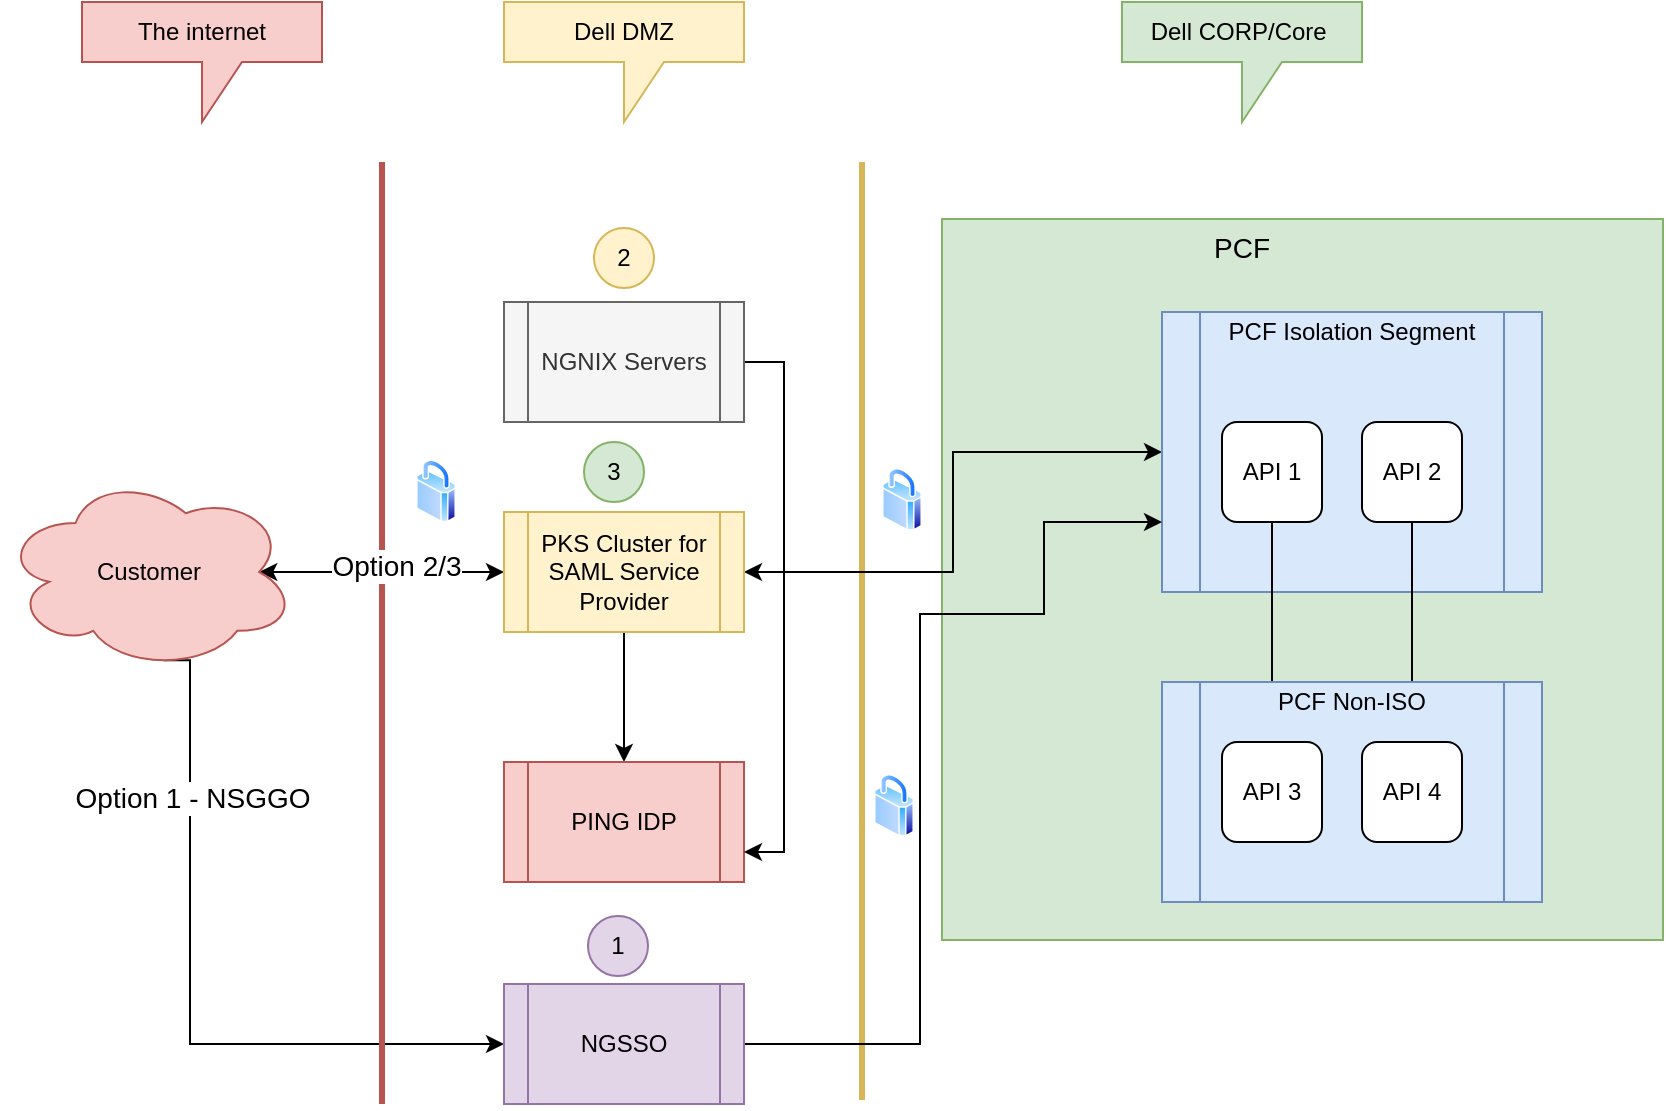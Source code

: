 <mxfile version="14.3.0" type="github">
  <diagram id="ACFHJaDp0CCpu47aHDbk" name="Page-1">
    <mxGraphModel dx="1422" dy="737" grid="0" gridSize="10" guides="1" tooltips="1" connect="1" arrows="1" fold="1" page="1" pageScale="1" pageWidth="850" pageHeight="1100" math="0" shadow="0">
      <root>
        <mxCell id="0" />
        <mxCell id="1" parent="0" />
        <mxCell id="2gQc0NYOQKcEP8dJCD8I-3" value="" style="whiteSpace=wrap;html=1;aspect=fixed;fillColor=#d5e8d4;strokeColor=#82b366;" vertex="1" parent="1">
          <mxGeometry x="480" y="148.5" width="360.5" height="360.5" as="geometry" />
        </mxCell>
        <mxCell id="2gQc0NYOQKcEP8dJCD8I-4" value="" style="edgeStyle=orthogonalEdgeStyle;rounded=0;orthogonalLoop=1;jettySize=auto;html=1;strokeWidth=1;exitX=0.875;exitY=0.5;exitDx=0;exitDy=0;exitPerimeter=0;startArrow=classic;startFill=1;" edge="1" parent="1" source="2gQc0NYOQKcEP8dJCD8I-5" target="2gQc0NYOQKcEP8dJCD8I-9">
          <mxGeometry relative="1" as="geometry" />
        </mxCell>
        <mxCell id="2gQc0NYOQKcEP8dJCD8I-42" style="edgeStyle=orthogonalEdgeStyle;rounded=0;orthogonalLoop=1;jettySize=auto;html=1;exitX=0.55;exitY=0.95;exitDx=0;exitDy=0;exitPerimeter=0;entryX=0;entryY=0.5;entryDx=0;entryDy=0;" edge="1" parent="1" source="2gQc0NYOQKcEP8dJCD8I-5" target="2gQc0NYOQKcEP8dJCD8I-41">
          <mxGeometry relative="1" as="geometry">
            <mxPoint x="244" y="567" as="targetPoint" />
            <Array as="points">
              <mxPoint x="104" y="561" />
            </Array>
          </mxGeometry>
        </mxCell>
        <mxCell id="2gQc0NYOQKcEP8dJCD8I-50" value="&lt;font style=&quot;font-size: 14px&quot;&gt;Option 1 - NSGGO&lt;/font&gt;" style="edgeLabel;html=1;align=center;verticalAlign=middle;resizable=0;points=[];" vertex="1" connectable="0" parent="2gQc0NYOQKcEP8dJCD8I-42">
          <mxGeometry x="-0.549" y="1" relative="1" as="geometry">
            <mxPoint as="offset" />
          </mxGeometry>
        </mxCell>
        <mxCell id="2gQc0NYOQKcEP8dJCD8I-5" value="Customer" style="ellipse;shape=cloud;whiteSpace=wrap;html=1;fillColor=#f8cecc;strokeColor=#b85450;" vertex="1" parent="1">
          <mxGeometry x="10" y="276" width="147" height="98" as="geometry" />
        </mxCell>
        <mxCell id="2gQc0NYOQKcEP8dJCD8I-6" value="" style="endArrow=none;html=1;strokeWidth=3;fillColor=#f8cecc;strokeColor=#b85450;" edge="1" parent="1">
          <mxGeometry width="50" height="50" relative="1" as="geometry">
            <mxPoint x="200" y="591" as="sourcePoint" />
            <mxPoint x="200" y="120" as="targetPoint" />
          </mxGeometry>
        </mxCell>
        <mxCell id="2gQc0NYOQKcEP8dJCD8I-51" value="&lt;font style=&quot;font-size: 14px&quot;&gt;Option 2/3&lt;/font&gt;" style="edgeLabel;html=1;align=center;verticalAlign=middle;resizable=0;points=[];" vertex="1" connectable="0" parent="2gQc0NYOQKcEP8dJCD8I-6">
          <mxGeometry x="0.142" y="-7" relative="1" as="geometry">
            <mxPoint as="offset" />
          </mxGeometry>
        </mxCell>
        <mxCell id="2gQc0NYOQKcEP8dJCD8I-7" value="" style="endArrow=none;html=1;strokeWidth=3;fillColor=#fff2cc;strokeColor=#d6b656;" edge="1" parent="1">
          <mxGeometry width="50" height="50" relative="1" as="geometry">
            <mxPoint x="440" y="589" as="sourcePoint" />
            <mxPoint x="440" y="120" as="targetPoint" />
          </mxGeometry>
        </mxCell>
        <mxCell id="2gQc0NYOQKcEP8dJCD8I-8" style="edgeStyle=orthogonalEdgeStyle;rounded=0;orthogonalLoop=1;jettySize=auto;html=1;strokeWidth=1;startArrow=classic;startFill=1;entryX=0;entryY=0.5;entryDx=0;entryDy=0;" edge="1" parent="1" source="2gQc0NYOQKcEP8dJCD8I-9" target="2gQc0NYOQKcEP8dJCD8I-11">
          <mxGeometry relative="1" as="geometry">
            <mxPoint x="528" y="325" as="targetPoint" />
          </mxGeometry>
        </mxCell>
        <mxCell id="2gQc0NYOQKcEP8dJCD8I-29" value="" style="edgeStyle=orthogonalEdgeStyle;rounded=0;orthogonalLoop=1;jettySize=auto;html=1;" edge="1" parent="1" source="2gQc0NYOQKcEP8dJCD8I-9" target="2gQc0NYOQKcEP8dJCD8I-28">
          <mxGeometry relative="1" as="geometry" />
        </mxCell>
        <mxCell id="2gQc0NYOQKcEP8dJCD8I-9" value="PKS Cluster for SAML Service Provider" style="shape=process;whiteSpace=wrap;html=1;backgroundOutline=1;fillColor=#fff2cc;strokeColor=#d6b656;" vertex="1" parent="1">
          <mxGeometry x="261" y="295" width="120" height="60" as="geometry" />
        </mxCell>
        <mxCell id="2gQc0NYOQKcEP8dJCD8I-10" value="&lt;font style=&quot;font-size: 14px&quot;&gt;PCF&lt;/font&gt;" style="text;html=1;strokeColor=none;fillColor=none;align=center;verticalAlign=middle;whiteSpace=wrap;rounded=0;" vertex="1" parent="1">
          <mxGeometry x="610" y="153" width="40" height="20" as="geometry" />
        </mxCell>
        <mxCell id="2gQc0NYOQKcEP8dJCD8I-11" value="" style="shape=process;whiteSpace=wrap;html=1;backgroundOutline=1;fillColor=#dae8fc;strokeColor=#6c8ebf;" vertex="1" parent="1">
          <mxGeometry x="590" y="195" width="190" height="140" as="geometry" />
        </mxCell>
        <mxCell id="2gQc0NYOQKcEP8dJCD8I-34" value="" style="edgeStyle=orthogonalEdgeStyle;rounded=0;orthogonalLoop=1;jettySize=auto;html=1;" edge="1" parent="1" source="2gQc0NYOQKcEP8dJCD8I-13" target="2gQc0NYOQKcEP8dJCD8I-32">
          <mxGeometry relative="1" as="geometry" />
        </mxCell>
        <mxCell id="2gQc0NYOQKcEP8dJCD8I-13" value="API 1" style="rounded=1;whiteSpace=wrap;html=1;" vertex="1" parent="1">
          <mxGeometry x="620" y="250" width="50" height="50" as="geometry" />
        </mxCell>
        <mxCell id="2gQc0NYOQKcEP8dJCD8I-35" value="" style="edgeStyle=orthogonalEdgeStyle;rounded=0;orthogonalLoop=1;jettySize=auto;html=1;" edge="1" parent="1" source="2gQc0NYOQKcEP8dJCD8I-14" target="2gQc0NYOQKcEP8dJCD8I-33">
          <mxGeometry relative="1" as="geometry" />
        </mxCell>
        <mxCell id="2gQc0NYOQKcEP8dJCD8I-14" value="API 2" style="rounded=1;whiteSpace=wrap;html=1;" vertex="1" parent="1">
          <mxGeometry x="690" y="250" width="50" height="50" as="geometry" />
        </mxCell>
        <mxCell id="2gQc0NYOQKcEP8dJCD8I-15" value="" style="aspect=fixed;perimeter=ellipsePerimeter;html=1;align=center;shadow=0;dashed=0;spacingTop=3;image;image=img/lib/active_directory/secure.svg;" vertex="1" parent="1">
          <mxGeometry x="217" y="268.75" width="20" height="31.25" as="geometry" />
        </mxCell>
        <mxCell id="2gQc0NYOQKcEP8dJCD8I-16" value="" style="aspect=fixed;perimeter=ellipsePerimeter;html=1;align=center;shadow=0;dashed=0;spacingTop=3;image;image=img/lib/active_directory/secure.svg;" vertex="1" parent="1">
          <mxGeometry x="450" y="273" width="20" height="31.25" as="geometry" />
        </mxCell>
        <mxCell id="2gQc0NYOQKcEP8dJCD8I-17" value="The internet" style="shape=callout;whiteSpace=wrap;html=1;perimeter=calloutPerimeter;fillColor=#f8cecc;strokeColor=#b85450;" vertex="1" parent="1">
          <mxGeometry x="50" y="40" width="120" height="60" as="geometry" />
        </mxCell>
        <mxCell id="2gQc0NYOQKcEP8dJCD8I-18" value="Dell DMZ" style="shape=callout;whiteSpace=wrap;html=1;perimeter=calloutPerimeter;fillColor=#fff2cc;strokeColor=#d6b656;" vertex="1" parent="1">
          <mxGeometry x="261" y="40" width="120" height="60" as="geometry" />
        </mxCell>
        <mxCell id="2gQc0NYOQKcEP8dJCD8I-19" value="Dell CORP/Core&amp;nbsp;" style="shape=callout;whiteSpace=wrap;html=1;perimeter=calloutPerimeter;fillColor=#d5e8d4;strokeColor=#82b366;" vertex="1" parent="1">
          <mxGeometry x="570" y="40" width="120" height="60" as="geometry" />
        </mxCell>
        <mxCell id="2gQc0NYOQKcEP8dJCD8I-20" value="3" style="ellipse;whiteSpace=wrap;html=1;fillColor=#d5e8d4;strokeColor=#82b366;" vertex="1" parent="1">
          <mxGeometry x="301" y="260" width="30" height="30" as="geometry" />
        </mxCell>
        <mxCell id="2gQc0NYOQKcEP8dJCD8I-21" value="2" style="ellipse;whiteSpace=wrap;html=1;fillColor=#fff2cc;strokeColor=#d6b656;" vertex="1" parent="1">
          <mxGeometry x="306" y="153" width="30" height="30" as="geometry" />
        </mxCell>
        <mxCell id="2gQc0NYOQKcEP8dJCD8I-28" value="PING IDP" style="shape=process;whiteSpace=wrap;html=1;backgroundOutline=1;fillColor=#f8cecc;strokeColor=#b85450;" vertex="1" parent="1">
          <mxGeometry x="261" y="420" width="120" height="60" as="geometry" />
        </mxCell>
        <mxCell id="2gQc0NYOQKcEP8dJCD8I-31" value="" style="shape=process;whiteSpace=wrap;html=1;backgroundOutline=1;fillColor=#dae8fc;strokeColor=#6c8ebf;" vertex="1" parent="1">
          <mxGeometry x="590" y="380" width="190" height="110" as="geometry" />
        </mxCell>
        <mxCell id="2gQc0NYOQKcEP8dJCD8I-32" value="API 3" style="rounded=1;whiteSpace=wrap;html=1;" vertex="1" parent="1">
          <mxGeometry x="620" y="410" width="50" height="50" as="geometry" />
        </mxCell>
        <mxCell id="2gQc0NYOQKcEP8dJCD8I-33" value="API 4" style="rounded=1;whiteSpace=wrap;html=1;" vertex="1" parent="1">
          <mxGeometry x="690" y="410" width="50" height="50" as="geometry" />
        </mxCell>
        <mxCell id="2gQc0NYOQKcEP8dJCD8I-36" value="PCF Isolation Segment" style="text;html=1;strokeColor=none;fillColor=none;align=center;verticalAlign=middle;whiteSpace=wrap;rounded=0;" vertex="1" parent="1">
          <mxGeometry x="620" y="195" width="130" height="20" as="geometry" />
        </mxCell>
        <mxCell id="2gQc0NYOQKcEP8dJCD8I-39" style="edgeStyle=orthogonalEdgeStyle;rounded=0;orthogonalLoop=1;jettySize=auto;html=1;entryX=1;entryY=0.75;entryDx=0;entryDy=0;exitX=1;exitY=0.5;exitDx=0;exitDy=0;" edge="1" parent="1" source="2gQc0NYOQKcEP8dJCD8I-38" target="2gQc0NYOQKcEP8dJCD8I-28">
          <mxGeometry relative="1" as="geometry" />
        </mxCell>
        <mxCell id="2gQc0NYOQKcEP8dJCD8I-38" value="NGNIX Servers" style="shape=process;whiteSpace=wrap;html=1;backgroundOutline=1;fillColor=#f5f5f5;strokeColor=#666666;fontColor=#333333;" vertex="1" parent="1">
          <mxGeometry x="261" y="190" width="120" height="60" as="geometry" />
        </mxCell>
        <mxCell id="2gQc0NYOQKcEP8dJCD8I-40" value="PCF Non-ISO" style="text;html=1;strokeColor=none;fillColor=none;align=center;verticalAlign=middle;whiteSpace=wrap;rounded=0;" vertex="1" parent="1">
          <mxGeometry x="620" y="380" width="130" height="20" as="geometry" />
        </mxCell>
        <mxCell id="2gQc0NYOQKcEP8dJCD8I-49" style="edgeStyle=orthogonalEdgeStyle;rounded=0;orthogonalLoop=1;jettySize=auto;html=1;entryX=0;entryY=0.75;entryDx=0;entryDy=0;" edge="1" parent="1" source="2gQc0NYOQKcEP8dJCD8I-41" target="2gQc0NYOQKcEP8dJCD8I-11">
          <mxGeometry relative="1" as="geometry">
            <Array as="points">
              <mxPoint x="469" y="561" />
              <mxPoint x="469" y="346" />
              <mxPoint x="531" y="346" />
              <mxPoint x="531" y="300" />
            </Array>
          </mxGeometry>
        </mxCell>
        <mxCell id="2gQc0NYOQKcEP8dJCD8I-41" value="NGSSO" style="shape=process;whiteSpace=wrap;html=1;backgroundOutline=1;fillColor=#e1d5e7;strokeColor=#9673a6;" vertex="1" parent="1">
          <mxGeometry x="261" y="531" width="120" height="60" as="geometry" />
        </mxCell>
        <mxCell id="2gQc0NYOQKcEP8dJCD8I-48" value="1" style="ellipse;whiteSpace=wrap;html=1;fillColor=#e1d5e7;strokeColor=#9673a6;" vertex="1" parent="1">
          <mxGeometry x="303" y="497" width="30" height="30" as="geometry" />
        </mxCell>
        <mxCell id="2gQc0NYOQKcEP8dJCD8I-54" value="" style="aspect=fixed;perimeter=ellipsePerimeter;html=1;align=center;shadow=0;dashed=0;spacingTop=3;image;image=img/lib/active_directory/secure.svg;" vertex="1" parent="1">
          <mxGeometry x="446" y="426" width="20" height="31.25" as="geometry" />
        </mxCell>
      </root>
    </mxGraphModel>
  </diagram>
</mxfile>
